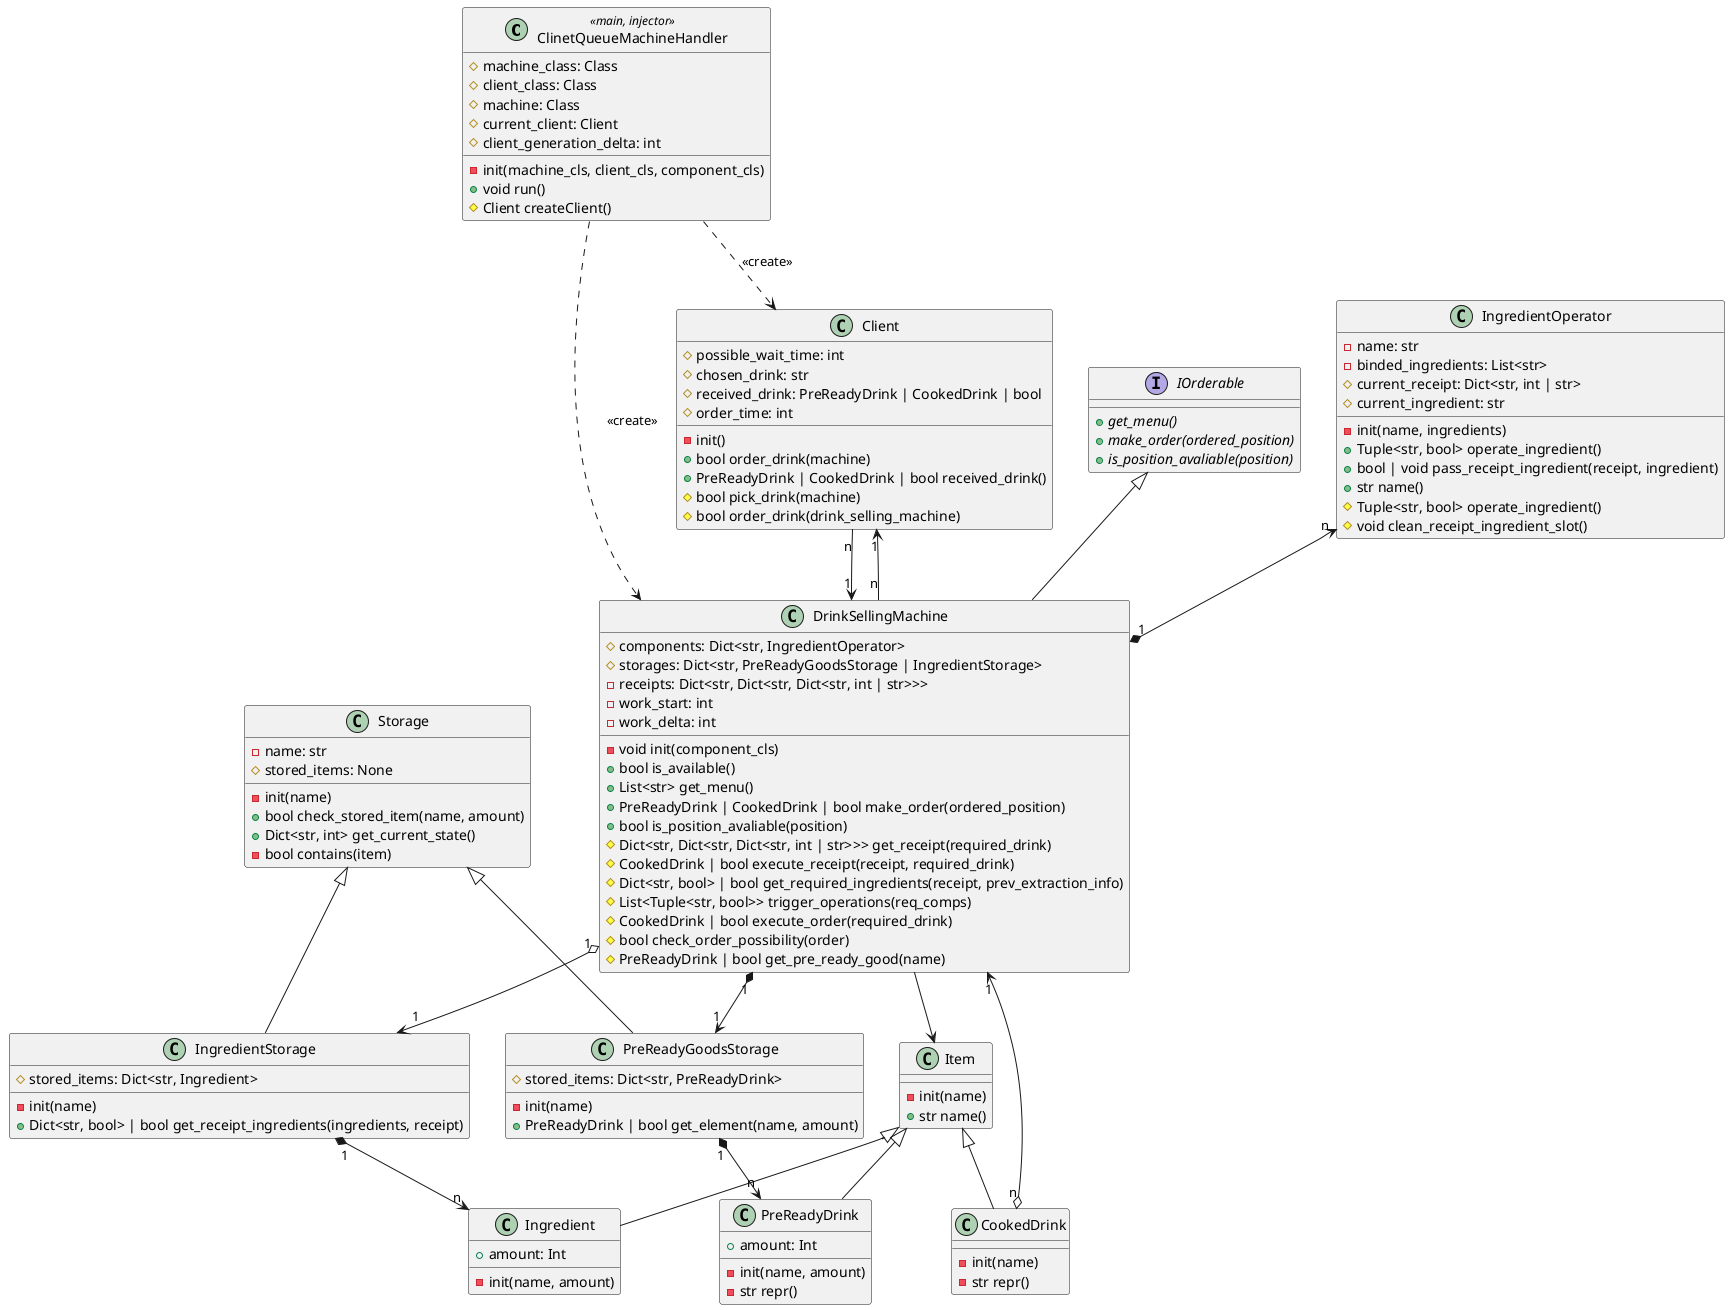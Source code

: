 @startuml base

class ClinetQueueMachineHandler <<main, injector>> {
  # machine_class: Class
  # client_class: Class
  # machine: Class
  # current_client: Client
  # client_generation_delta: int

  - init(machine_cls, client_cls, component_cls)
  + void run()
  # Client createClient()
}

ClinetQueueMachineHandler ..> Client: <<create>>
ClinetQueueMachineHandler ..> DrinkSellingMachine: <<create>>

class Client {
  # possible_wait_time: int
  # chosen_drink: str
  # received_drink: PreReadyDrink | CookedDrink | bool
  # order_time: int

  - init()
  + bool order_drink(machine)
  + PreReadyDrink | CookedDrink | bool received_drink()
  # bool pick_drink(machine)
  # bool order_drink(drink_selling_machine)
}

interface IOrderable {
  + {abstract} get_menu()
  + {abstract} make_order(ordered_position)
  + {abstract} is_position_avaliable(position)
}

class DrinkSellingMachine {
  # components: Dict<str, IngredientOperator>
  # storages: Dict<str, PreReadyGoodsStorage | IngredientStorage>
  - receipts: Dict<str, Dict<str, Dict<str, int | str>>>
  - work_start: int
  - work_delta: int

  - void init(component_cls)
  + bool is_available()
  + List<str> get_menu()
  + PreReadyDrink | CookedDrink | bool make_order(ordered_position)
  + bool is_position_avaliable(position)
  # Dict<str, Dict<str, Dict<str, int | str>>> get_receipt(required_drink)
  # CookedDrink | bool execute_receipt(receipt, required_drink)
  # Dict<str, bool> | bool get_required_ingredients(receipt, prev_extraction_info)
  # List<Tuple<str, bool>> trigger_operations(req_comps)
  # CookedDrink | bool execute_order(required_drink)
  # bool check_order_possibility(order)
  # PreReadyDrink | bool get_pre_ready_good(name)
}

IOrderable <|-- DrinkSellingMachine

IngredientOperator "n" <--* "1" DrinkSellingMachine

DrinkSellingMachine "n" --> "1" Client
Client "n" --> "1" DrinkSellingMachine

class IngredientOperator {
  - name: str
  - binded_ingredients: List<str>
  # current_receipt: Dict<str, int | str>
  # current_ingredient: str

  - init(name, ingredients)
  + Tuple<str, bool> operate_ingredient()
  + bool | void pass_receipt_ingredient(receipt, ingredient)
  + str name()
  # Tuple<str, bool> operate_ingredient()
  # void clean_receipt_ingredient_slot()
}

class Item {
  - init(name)
  + str name()
}

class Ingredient{
  + amount: Int

  - init(name, amount)
}

class PreReadyDrink{
  + amount: Int

  - init(name, amount)
  - str repr()
}

class CookedDrink {
  - init(name)
  - str repr()
}

CookedDrink "n" o--> "1" DrinkSellingMachine

Item <|-- Ingredient
Item <|-- PreReadyDrink
Item <|-- CookedDrink

class Storage{
  - name: str
  # stored_items: None

  - init(name)
  + bool check_stored_item(name, amount)
  + Dict<str, int> get_current_state()
  - bool contains(item)
}

class IngredientStorage{
  # stored_items: Dict<str, Ingredient>

  - init(name)
  + Dict<str, bool> | bool get_receipt_ingredients(ingredients, receipt)
}

class PreReadyGoodsStorage{
  # stored_items: Dict<str, PreReadyDrink>

  - init(name)
  + PreReadyDrink | bool get_element(name, amount)
}

Storage <|-- IngredientStorage
Storage <|-- PreReadyGoodsStorage

IngredientStorage "1" *--> "n" Ingredient
PreReadyGoodsStorage "1" *--> "n" PreReadyDrink

DrinkSellingMachine "1" o--> "1" IngredientStorage
DrinkSellingMachine "1" *--> "1" PreReadyGoodsStorage

DrinkSellingMachine --> Item

@enduml